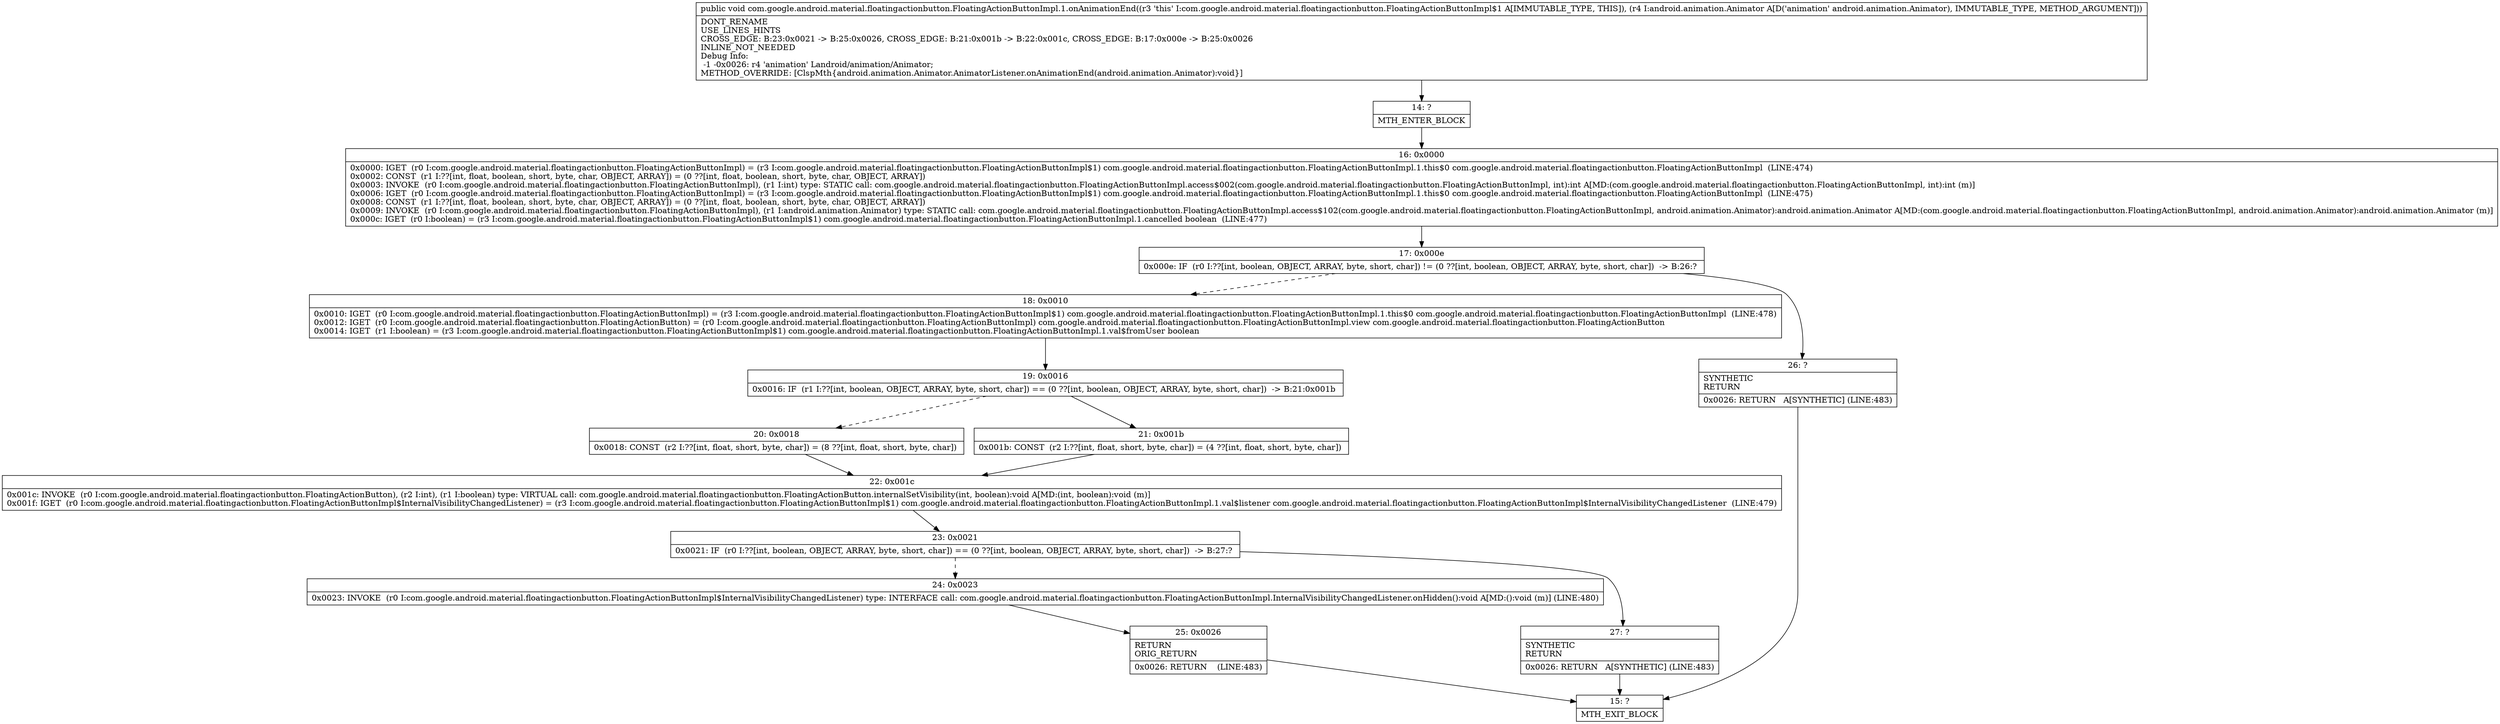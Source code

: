 digraph "CFG forcom.google.android.material.floatingactionbutton.FloatingActionButtonImpl.1.onAnimationEnd(Landroid\/animation\/Animator;)V" {
Node_14 [shape=record,label="{14\:\ ?|MTH_ENTER_BLOCK\l}"];
Node_16 [shape=record,label="{16\:\ 0x0000|0x0000: IGET  (r0 I:com.google.android.material.floatingactionbutton.FloatingActionButtonImpl) = (r3 I:com.google.android.material.floatingactionbutton.FloatingActionButtonImpl$1) com.google.android.material.floatingactionbutton.FloatingActionButtonImpl.1.this$0 com.google.android.material.floatingactionbutton.FloatingActionButtonImpl  (LINE:474)\l0x0002: CONST  (r1 I:??[int, float, boolean, short, byte, char, OBJECT, ARRAY]) = (0 ??[int, float, boolean, short, byte, char, OBJECT, ARRAY]) \l0x0003: INVOKE  (r0 I:com.google.android.material.floatingactionbutton.FloatingActionButtonImpl), (r1 I:int) type: STATIC call: com.google.android.material.floatingactionbutton.FloatingActionButtonImpl.access$002(com.google.android.material.floatingactionbutton.FloatingActionButtonImpl, int):int A[MD:(com.google.android.material.floatingactionbutton.FloatingActionButtonImpl, int):int (m)]\l0x0006: IGET  (r0 I:com.google.android.material.floatingactionbutton.FloatingActionButtonImpl) = (r3 I:com.google.android.material.floatingactionbutton.FloatingActionButtonImpl$1) com.google.android.material.floatingactionbutton.FloatingActionButtonImpl.1.this$0 com.google.android.material.floatingactionbutton.FloatingActionButtonImpl  (LINE:475)\l0x0008: CONST  (r1 I:??[int, float, boolean, short, byte, char, OBJECT, ARRAY]) = (0 ??[int, float, boolean, short, byte, char, OBJECT, ARRAY]) \l0x0009: INVOKE  (r0 I:com.google.android.material.floatingactionbutton.FloatingActionButtonImpl), (r1 I:android.animation.Animator) type: STATIC call: com.google.android.material.floatingactionbutton.FloatingActionButtonImpl.access$102(com.google.android.material.floatingactionbutton.FloatingActionButtonImpl, android.animation.Animator):android.animation.Animator A[MD:(com.google.android.material.floatingactionbutton.FloatingActionButtonImpl, android.animation.Animator):android.animation.Animator (m)]\l0x000c: IGET  (r0 I:boolean) = (r3 I:com.google.android.material.floatingactionbutton.FloatingActionButtonImpl$1) com.google.android.material.floatingactionbutton.FloatingActionButtonImpl.1.cancelled boolean  (LINE:477)\l}"];
Node_17 [shape=record,label="{17\:\ 0x000e|0x000e: IF  (r0 I:??[int, boolean, OBJECT, ARRAY, byte, short, char]) != (0 ??[int, boolean, OBJECT, ARRAY, byte, short, char])  \-\> B:26:? \l}"];
Node_18 [shape=record,label="{18\:\ 0x0010|0x0010: IGET  (r0 I:com.google.android.material.floatingactionbutton.FloatingActionButtonImpl) = (r3 I:com.google.android.material.floatingactionbutton.FloatingActionButtonImpl$1) com.google.android.material.floatingactionbutton.FloatingActionButtonImpl.1.this$0 com.google.android.material.floatingactionbutton.FloatingActionButtonImpl  (LINE:478)\l0x0012: IGET  (r0 I:com.google.android.material.floatingactionbutton.FloatingActionButton) = (r0 I:com.google.android.material.floatingactionbutton.FloatingActionButtonImpl) com.google.android.material.floatingactionbutton.FloatingActionButtonImpl.view com.google.android.material.floatingactionbutton.FloatingActionButton \l0x0014: IGET  (r1 I:boolean) = (r3 I:com.google.android.material.floatingactionbutton.FloatingActionButtonImpl$1) com.google.android.material.floatingactionbutton.FloatingActionButtonImpl.1.val$fromUser boolean \l}"];
Node_19 [shape=record,label="{19\:\ 0x0016|0x0016: IF  (r1 I:??[int, boolean, OBJECT, ARRAY, byte, short, char]) == (0 ??[int, boolean, OBJECT, ARRAY, byte, short, char])  \-\> B:21:0x001b \l}"];
Node_20 [shape=record,label="{20\:\ 0x0018|0x0018: CONST  (r2 I:??[int, float, short, byte, char]) = (8 ??[int, float, short, byte, char]) \l}"];
Node_22 [shape=record,label="{22\:\ 0x001c|0x001c: INVOKE  (r0 I:com.google.android.material.floatingactionbutton.FloatingActionButton), (r2 I:int), (r1 I:boolean) type: VIRTUAL call: com.google.android.material.floatingactionbutton.FloatingActionButton.internalSetVisibility(int, boolean):void A[MD:(int, boolean):void (m)]\l0x001f: IGET  (r0 I:com.google.android.material.floatingactionbutton.FloatingActionButtonImpl$InternalVisibilityChangedListener) = (r3 I:com.google.android.material.floatingactionbutton.FloatingActionButtonImpl$1) com.google.android.material.floatingactionbutton.FloatingActionButtonImpl.1.val$listener com.google.android.material.floatingactionbutton.FloatingActionButtonImpl$InternalVisibilityChangedListener  (LINE:479)\l}"];
Node_23 [shape=record,label="{23\:\ 0x0021|0x0021: IF  (r0 I:??[int, boolean, OBJECT, ARRAY, byte, short, char]) == (0 ??[int, boolean, OBJECT, ARRAY, byte, short, char])  \-\> B:27:? \l}"];
Node_24 [shape=record,label="{24\:\ 0x0023|0x0023: INVOKE  (r0 I:com.google.android.material.floatingactionbutton.FloatingActionButtonImpl$InternalVisibilityChangedListener) type: INTERFACE call: com.google.android.material.floatingactionbutton.FloatingActionButtonImpl.InternalVisibilityChangedListener.onHidden():void A[MD:():void (m)] (LINE:480)\l}"];
Node_25 [shape=record,label="{25\:\ 0x0026|RETURN\lORIG_RETURN\l|0x0026: RETURN    (LINE:483)\l}"];
Node_15 [shape=record,label="{15\:\ ?|MTH_EXIT_BLOCK\l}"];
Node_27 [shape=record,label="{27\:\ ?|SYNTHETIC\lRETURN\l|0x0026: RETURN   A[SYNTHETIC] (LINE:483)\l}"];
Node_21 [shape=record,label="{21\:\ 0x001b|0x001b: CONST  (r2 I:??[int, float, short, byte, char]) = (4 ??[int, float, short, byte, char]) \l}"];
Node_26 [shape=record,label="{26\:\ ?|SYNTHETIC\lRETURN\l|0x0026: RETURN   A[SYNTHETIC] (LINE:483)\l}"];
MethodNode[shape=record,label="{public void com.google.android.material.floatingactionbutton.FloatingActionButtonImpl.1.onAnimationEnd((r3 'this' I:com.google.android.material.floatingactionbutton.FloatingActionButtonImpl$1 A[IMMUTABLE_TYPE, THIS]), (r4 I:android.animation.Animator A[D('animation' android.animation.Animator), IMMUTABLE_TYPE, METHOD_ARGUMENT]))  | DONT_RENAME\lUSE_LINES_HINTS\lCROSS_EDGE: B:23:0x0021 \-\> B:25:0x0026, CROSS_EDGE: B:21:0x001b \-\> B:22:0x001c, CROSS_EDGE: B:17:0x000e \-\> B:25:0x0026\lINLINE_NOT_NEEDED\lDebug Info:\l  \-1 \-0x0026: r4 'animation' Landroid\/animation\/Animator;\lMETHOD_OVERRIDE: [ClspMth\{android.animation.Animator.AnimatorListener.onAnimationEnd(android.animation.Animator):void\}]\l}"];
MethodNode -> Node_14;Node_14 -> Node_16;
Node_16 -> Node_17;
Node_17 -> Node_18[style=dashed];
Node_17 -> Node_26;
Node_18 -> Node_19;
Node_19 -> Node_20[style=dashed];
Node_19 -> Node_21;
Node_20 -> Node_22;
Node_22 -> Node_23;
Node_23 -> Node_24[style=dashed];
Node_23 -> Node_27;
Node_24 -> Node_25;
Node_25 -> Node_15;
Node_27 -> Node_15;
Node_21 -> Node_22;
Node_26 -> Node_15;
}

